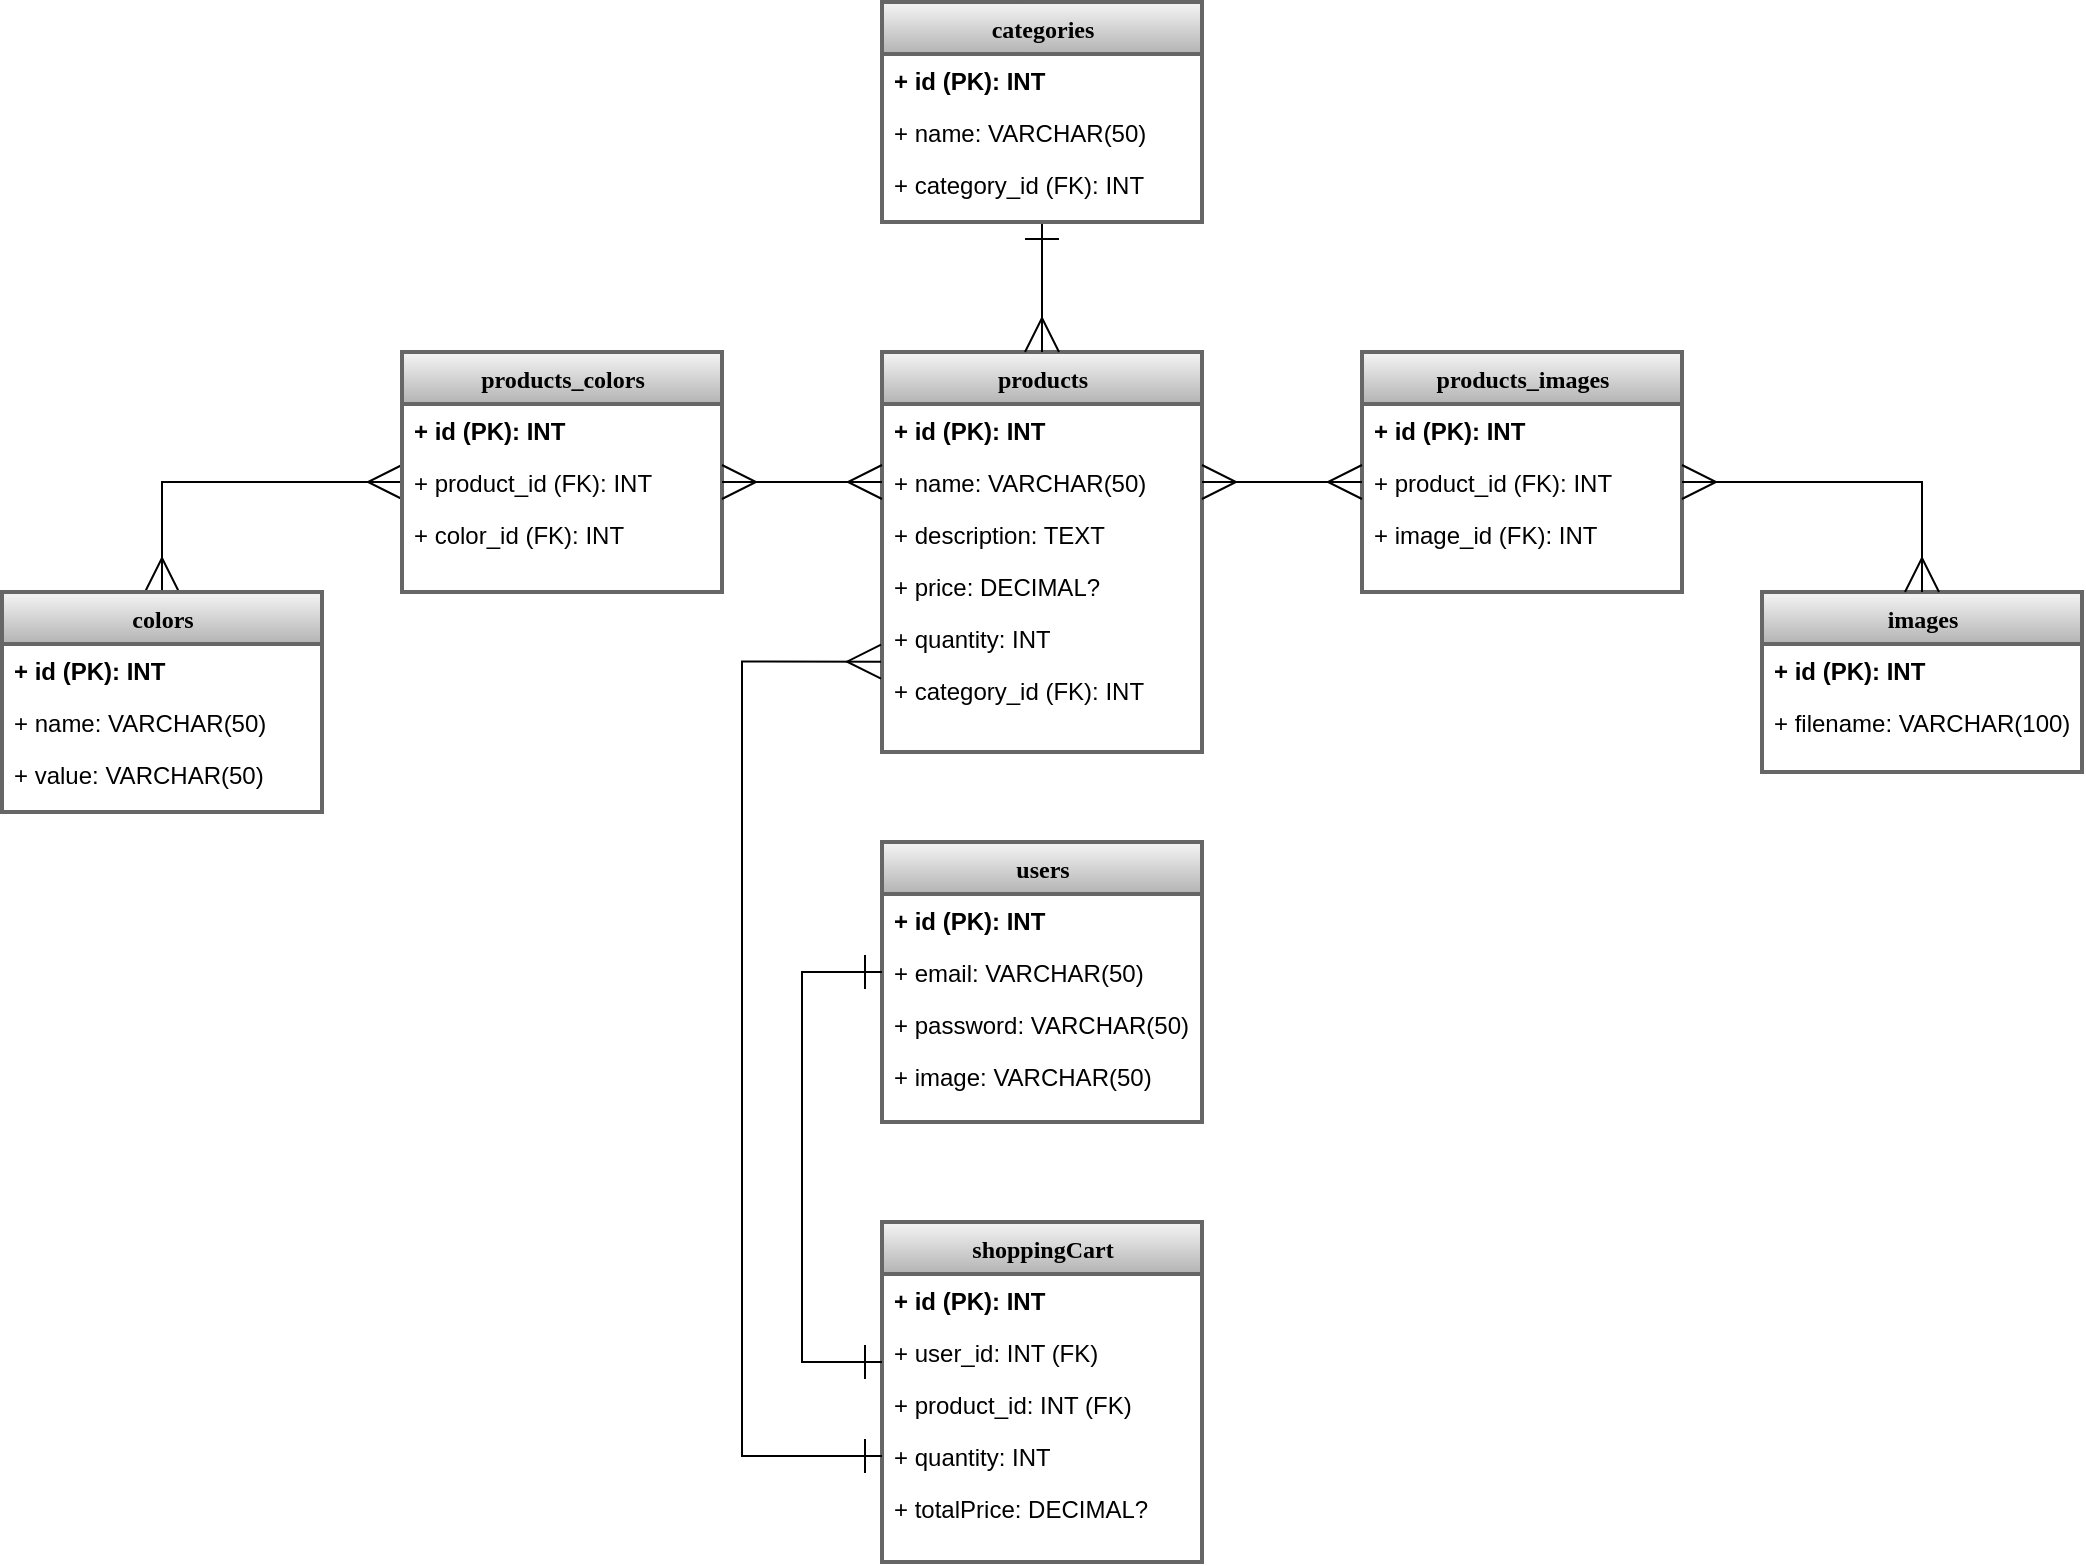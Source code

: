 <mxfile version="14.9.5" type="github">
  <diagram name="Page-1" id="9f46799a-70d6-7492-0946-bef42562c5a5">
    <mxGraphModel dx="1736" dy="900" grid="1" gridSize="10" guides="1" tooltips="1" connect="1" arrows="1" fold="1" page="1" pageScale="1" pageWidth="1100" pageHeight="850" background="none" math="0" shadow="0">
      <root>
        <mxCell id="0" />
        <mxCell id="1" parent="0" />
        <mxCell id="78961159f06e98e8-56" value="products" style="swimlane;html=1;fontStyle=1;align=center;verticalAlign=top;childLayout=stackLayout;horizontal=1;startSize=26;horizontalStack=0;resizeParent=1;resizeLast=0;collapsible=1;marginBottom=0;swimlaneFillColor=#ffffff;rounded=0;shadow=0;comic=0;labelBackgroundColor=none;strokeWidth=2;fontFamily=Verdana;fontSize=12;fillColor=#f5f5f5;gradientColor=#b3b3b3;strokeColor=#666666;" parent="1" vertex="1">
          <mxGeometry x="470" y="195" width="160" height="200" as="geometry" />
        </mxCell>
        <mxCell id="78961159f06e98e8-57" value="+ id (PK): INT" style="text;strokeColor=none;fillColor=none;align=left;verticalAlign=top;spacingLeft=4;spacingRight=4;overflow=hidden;rotatable=0;points=[[0,0.5],[1,0.5]];portConstraint=eastwest;fontStyle=1;rounded=0;glass=0;labelBackgroundColor=none;labelBorderColor=none;whiteSpace=wrap;html=1;fontSize=12;" parent="78961159f06e98e8-56" vertex="1">
          <mxGeometry y="26" width="160" height="26" as="geometry" />
        </mxCell>
        <mxCell id="78961159f06e98e8-58" value="+ name: VARCHAR(50)" style="text;html=1;strokeColor=none;fillColor=none;align=left;verticalAlign=top;spacingLeft=4;spacingRight=4;whiteSpace=wrap;overflow=hidden;rotatable=0;points=[[0,0.5],[1,0.5]];portConstraint=eastwest;" parent="78961159f06e98e8-56" vertex="1">
          <mxGeometry y="52" width="160" height="26" as="geometry" />
        </mxCell>
        <mxCell id="78961159f06e98e8-59" value="+ description: TEXT" style="text;html=1;strokeColor=none;fillColor=none;align=left;verticalAlign=top;spacingLeft=4;spacingRight=4;whiteSpace=wrap;overflow=hidden;rotatable=0;points=[[0,0.5],[1,0.5]];portConstraint=eastwest;" parent="78961159f06e98e8-56" vertex="1">
          <mxGeometry y="78" width="160" height="26" as="geometry" />
        </mxCell>
        <mxCell id="78961159f06e98e8-62" value="+ price: DECIMAL?" style="text;html=1;strokeColor=none;fillColor=none;align=left;verticalAlign=top;spacingLeft=4;spacingRight=4;whiteSpace=wrap;overflow=hidden;rotatable=0;points=[[0,0.5],[1,0.5]];portConstraint=eastwest;" parent="78961159f06e98e8-56" vertex="1">
          <mxGeometry y="104" width="160" height="26" as="geometry" />
        </mxCell>
        <mxCell id="78961159f06e98e8-63" value="+ quantity: INT" style="text;html=1;strokeColor=none;fillColor=none;align=left;verticalAlign=top;spacingLeft=4;spacingRight=4;whiteSpace=wrap;overflow=hidden;rotatable=0;points=[[0,0.5],[1,0.5]];portConstraint=eastwest;" parent="78961159f06e98e8-56" vertex="1">
          <mxGeometry y="130" width="160" height="26" as="geometry" />
        </mxCell>
        <mxCell id="0fwKTMIDOvKyiWNg7RYB-1" value="+ category_id (FK): INT" style="text;html=1;strokeColor=none;fillColor=none;align=left;verticalAlign=top;spacingLeft=4;spacingRight=4;whiteSpace=wrap;overflow=hidden;rotatable=0;points=[[0,0.5],[1,0.5]];portConstraint=eastwest;" parent="78961159f06e98e8-56" vertex="1">
          <mxGeometry y="156" width="160" height="26" as="geometry" />
        </mxCell>
        <mxCell id="0fwKTMIDOvKyiWNg7RYB-34" style="edgeStyle=orthogonalEdgeStyle;rounded=0;orthogonalLoop=1;jettySize=auto;html=1;entryX=0;entryY=0.5;entryDx=0;entryDy=0;startArrow=ERmany;startFill=0;endArrow=ERmany;endFill=0;startSize=15;endSize=15;sourcePerimeterSpacing=0;targetPerimeterSpacing=0;strokeWidth=1;" parent="1" source="78961159f06e98e8-69" target="0fwKTMIDOvKyiWNg7RYB-20" edge="1">
          <mxGeometry relative="1" as="geometry" />
        </mxCell>
        <mxCell id="78961159f06e98e8-69" value="colors" style="swimlane;html=1;fontStyle=1;align=center;verticalAlign=top;childLayout=stackLayout;horizontal=1;startSize=26;horizontalStack=0;resizeParent=1;resizeLast=0;collapsible=1;marginBottom=0;swimlaneFillColor=#ffffff;rounded=0;shadow=0;comic=0;labelBackgroundColor=none;strokeWidth=2;fillColor=#f5f5f5;fontFamily=Verdana;fontSize=12;gradientColor=#b3b3b3;strokeColor=#666666;" parent="1" vertex="1">
          <mxGeometry x="30" y="315" width="160" height="110" as="geometry" />
        </mxCell>
        <mxCell id="78961159f06e98e8-71" value="+ id (PK): INT" style="text;html=1;strokeColor=none;fillColor=none;align=left;verticalAlign=top;spacingLeft=4;spacingRight=4;whiteSpace=wrap;overflow=hidden;rotatable=0;points=[[0,0.5],[1,0.5]];portConstraint=eastwest;fontStyle=1" parent="78961159f06e98e8-69" vertex="1">
          <mxGeometry y="26" width="160" height="26" as="geometry" />
        </mxCell>
        <mxCell id="78961159f06e98e8-72" value="+ name: VARCHAR(50)" style="text;html=1;strokeColor=none;fillColor=none;align=left;verticalAlign=top;spacingLeft=4;spacingRight=4;whiteSpace=wrap;overflow=hidden;rotatable=0;points=[[0,0.5],[1,0.5]];portConstraint=eastwest;" parent="78961159f06e98e8-69" vertex="1">
          <mxGeometry y="52" width="160" height="26" as="geometry" />
        </mxCell>
        <mxCell id="0fwKTMIDOvKyiWNg7RYB-36" value="+ value: VARCHAR(50)" style="text;html=1;strokeColor=none;fillColor=none;align=left;verticalAlign=top;spacingLeft=4;spacingRight=4;whiteSpace=wrap;overflow=hidden;rotatable=0;points=[[0,0.5],[1,0.5]];portConstraint=eastwest;" parent="78961159f06e98e8-69" vertex="1">
          <mxGeometry y="78" width="160" height="26" as="geometry" />
        </mxCell>
        <mxCell id="0fwKTMIDOvKyiWNg7RYB-57" style="edgeStyle=orthogonalEdgeStyle;rounded=0;orthogonalLoop=1;jettySize=auto;html=1;startArrow=ERone;startFill=0;endArrow=ERmany;endFill=0;startSize=15;endSize=15;sourcePerimeterSpacing=0;targetPerimeterSpacing=0;strokeWidth=1;entryX=0.5;entryY=0;entryDx=0;entryDy=0;" parent="1" source="78961159f06e98e8-82" target="78961159f06e98e8-56" edge="1">
          <mxGeometry relative="1" as="geometry">
            <mxPoint x="550" y="190" as="targetPoint" />
            <Array as="points" />
          </mxGeometry>
        </mxCell>
        <mxCell id="78961159f06e98e8-82" value="categories" style="swimlane;html=1;fontStyle=1;align=center;verticalAlign=top;childLayout=stackLayout;horizontal=1;startSize=26;horizontalStack=0;resizeParent=1;resizeLast=0;collapsible=1;marginBottom=0;swimlaneFillColor=#ffffff;rounded=0;shadow=0;comic=0;labelBackgroundColor=none;strokeWidth=2;fillColor=#f5f5f5;fontFamily=Verdana;fontSize=12;gradientColor=#b3b3b3;strokeColor=#666666;" parent="1" vertex="1">
          <mxGeometry x="470" y="20" width="160" height="110" as="geometry" />
        </mxCell>
        <mxCell id="78961159f06e98e8-83" value="+ id (PK): INT" style="text;html=1;strokeColor=none;fillColor=none;align=left;verticalAlign=top;spacingLeft=4;spacingRight=4;whiteSpace=wrap;overflow=hidden;rotatable=0;points=[[0,0.5],[1,0.5]];portConstraint=eastwest;fontStyle=1" parent="78961159f06e98e8-82" vertex="1">
          <mxGeometry y="26" width="160" height="26" as="geometry" />
        </mxCell>
        <mxCell id="78961159f06e98e8-84" value="+ name: VARCHAR(50)" style="text;html=1;strokeColor=none;fillColor=none;align=left;verticalAlign=top;spacingLeft=4;spacingRight=4;whiteSpace=wrap;overflow=hidden;rotatable=0;points=[[0,0.5],[1,0.5]];portConstraint=eastwest;" parent="78961159f06e98e8-82" vertex="1">
          <mxGeometry y="52" width="160" height="26" as="geometry" />
        </mxCell>
        <mxCell id="0fwKTMIDOvKyiWNg7RYB-35" value="+ category_id (FK): INT" style="text;html=1;strokeColor=none;fillColor=none;align=left;verticalAlign=top;spacingLeft=4;spacingRight=4;whiteSpace=wrap;overflow=hidden;rotatable=0;points=[[0,0.5],[1,0.5]];portConstraint=eastwest;" parent="78961159f06e98e8-82" vertex="1">
          <mxGeometry y="78" width="160" height="32" as="geometry" />
        </mxCell>
        <mxCell id="0fwKTMIDOvKyiWNg7RYB-18" value="products_colors" style="swimlane;html=1;fontStyle=1;align=center;verticalAlign=top;childLayout=stackLayout;horizontal=1;startSize=26;horizontalStack=0;resizeParent=1;resizeLast=0;collapsible=1;marginBottom=0;swimlaneFillColor=#ffffff;rounded=0;shadow=0;comic=0;labelBackgroundColor=none;strokeWidth=2;fillColor=#f5f5f5;fontFamily=Verdana;fontSize=12;gradientColor=#b3b3b3;strokeColor=#666666;" parent="1" vertex="1">
          <mxGeometry x="230" y="195" width="160" height="120" as="geometry" />
        </mxCell>
        <mxCell id="0fwKTMIDOvKyiWNg7RYB-19" value="+ id (PK): INT" style="text;html=1;strokeColor=none;fillColor=none;align=left;verticalAlign=top;spacingLeft=4;spacingRight=4;whiteSpace=wrap;overflow=hidden;rotatable=0;points=[[0,0.5],[1,0.5]];portConstraint=eastwest;fontStyle=1" parent="0fwKTMIDOvKyiWNg7RYB-18" vertex="1">
          <mxGeometry y="26" width="160" height="26" as="geometry" />
        </mxCell>
        <mxCell id="0fwKTMIDOvKyiWNg7RYB-20" value="+ product_id (FK): INT" style="text;html=1;strokeColor=none;fillColor=none;align=left;verticalAlign=top;spacingLeft=4;spacingRight=4;whiteSpace=wrap;overflow=hidden;rotatable=0;points=[[0,0.5],[1,0.5]];portConstraint=eastwest;" parent="0fwKTMIDOvKyiWNg7RYB-18" vertex="1">
          <mxGeometry y="52" width="160" height="26" as="geometry" />
        </mxCell>
        <mxCell id="0fwKTMIDOvKyiWNg7RYB-22" value="+ color_id (FK): INT" style="text;html=1;strokeColor=none;fillColor=none;align=left;verticalAlign=top;spacingLeft=4;spacingRight=4;whiteSpace=wrap;overflow=hidden;rotatable=0;points=[[0,0.5],[1,0.5]];portConstraint=eastwest;" parent="0fwKTMIDOvKyiWNg7RYB-18" vertex="1">
          <mxGeometry y="78" width="160" height="26" as="geometry" />
        </mxCell>
        <mxCell id="0fwKTMIDOvKyiWNg7RYB-33" style="edgeStyle=orthogonalEdgeStyle;rounded=0;orthogonalLoop=1;jettySize=auto;html=1;entryX=1;entryY=0.5;entryDx=0;entryDy=0;startArrow=ERmany;startFill=0;endArrow=ERmany;endFill=0;startSize=15;endSize=15;sourcePerimeterSpacing=0;targetPerimeterSpacing=0;strokeWidth=1;" parent="1" source="78961159f06e98e8-58" target="0fwKTMIDOvKyiWNg7RYB-20" edge="1">
          <mxGeometry relative="1" as="geometry" />
        </mxCell>
        <mxCell id="0fwKTMIDOvKyiWNg7RYB-37" value="images" style="swimlane;html=1;fontStyle=1;align=center;verticalAlign=top;childLayout=stackLayout;horizontal=1;startSize=26;horizontalStack=0;resizeParent=1;resizeLast=0;collapsible=1;marginBottom=0;swimlaneFillColor=#ffffff;rounded=0;shadow=0;comic=0;labelBackgroundColor=none;strokeWidth=2;fillColor=#f5f5f5;fontFamily=Verdana;fontSize=12;gradientColor=#b3b3b3;strokeColor=#666666;" parent="1" vertex="1">
          <mxGeometry x="910" y="315" width="160" height="90" as="geometry">
            <mxRectangle x="920" y="280" width="80" height="26" as="alternateBounds" />
          </mxGeometry>
        </mxCell>
        <mxCell id="0fwKTMIDOvKyiWNg7RYB-38" value="+ id (PK): INT" style="text;html=1;strokeColor=none;fillColor=none;align=left;verticalAlign=top;spacingLeft=4;spacingRight=4;whiteSpace=wrap;overflow=hidden;rotatable=0;points=[[0,0.5],[1,0.5]];portConstraint=eastwest;fontStyle=1" parent="0fwKTMIDOvKyiWNg7RYB-37" vertex="1">
          <mxGeometry y="26" width="160" height="26" as="geometry" />
        </mxCell>
        <mxCell id="0fwKTMIDOvKyiWNg7RYB-39" value="+ filename: VARCHAR(100)" style="text;html=1;strokeColor=none;fillColor=none;align=left;verticalAlign=top;spacingLeft=4;spacingRight=4;whiteSpace=wrap;overflow=hidden;rotatable=0;points=[[0,0.5],[1,0.5]];portConstraint=eastwest;" parent="0fwKTMIDOvKyiWNg7RYB-37" vertex="1">
          <mxGeometry y="52" width="160" height="26" as="geometry" />
        </mxCell>
        <mxCell id="0fwKTMIDOvKyiWNg7RYB-41" value="products_images" style="swimlane;html=1;fontStyle=1;align=center;verticalAlign=top;childLayout=stackLayout;horizontal=1;startSize=26;horizontalStack=0;resizeParent=1;resizeLast=0;collapsible=1;marginBottom=0;swimlaneFillColor=#ffffff;rounded=0;shadow=0;comic=0;labelBackgroundColor=none;strokeWidth=2;fillColor=#f5f5f5;fontFamily=Verdana;fontSize=12;gradientColor=#b3b3b3;strokeColor=#666666;" parent="1" vertex="1">
          <mxGeometry x="710" y="195" width="160" height="120" as="geometry" />
        </mxCell>
        <mxCell id="0fwKTMIDOvKyiWNg7RYB-42" value="+ id (PK): INT" style="text;html=1;strokeColor=none;fillColor=none;align=left;verticalAlign=top;spacingLeft=4;spacingRight=4;whiteSpace=wrap;overflow=hidden;rotatable=0;points=[[0,0.5],[1,0.5]];portConstraint=eastwest;fontStyle=1" parent="0fwKTMIDOvKyiWNg7RYB-41" vertex="1">
          <mxGeometry y="26" width="160" height="26" as="geometry" />
        </mxCell>
        <mxCell id="0fwKTMIDOvKyiWNg7RYB-43" value="+ product_id (FK): INT" style="text;html=1;strokeColor=none;fillColor=none;align=left;verticalAlign=top;spacingLeft=4;spacingRight=4;whiteSpace=wrap;overflow=hidden;rotatable=0;points=[[0,0.5],[1,0.5]];portConstraint=eastwest;" parent="0fwKTMIDOvKyiWNg7RYB-41" vertex="1">
          <mxGeometry y="52" width="160" height="26" as="geometry" />
        </mxCell>
        <mxCell id="0fwKTMIDOvKyiWNg7RYB-44" value="+ image_id (FK): INT" style="text;html=1;strokeColor=none;fillColor=none;align=left;verticalAlign=top;spacingLeft=4;spacingRight=4;whiteSpace=wrap;overflow=hidden;rotatable=0;points=[[0,0.5],[1,0.5]];portConstraint=eastwest;" parent="0fwKTMIDOvKyiWNg7RYB-41" vertex="1">
          <mxGeometry y="78" width="160" height="26" as="geometry" />
        </mxCell>
        <mxCell id="0fwKTMIDOvKyiWNg7RYB-55" style="edgeStyle=orthogonalEdgeStyle;rounded=0;orthogonalLoop=1;jettySize=auto;html=1;entryX=1;entryY=0.5;entryDx=0;entryDy=0;startArrow=ERmany;startFill=0;endArrow=ERmany;endFill=0;startSize=15;endSize=15;sourcePerimeterSpacing=0;targetPerimeterSpacing=0;strokeWidth=1;" parent="1" source="0fwKTMIDOvKyiWNg7RYB-43" target="78961159f06e98e8-58" edge="1">
          <mxGeometry relative="1" as="geometry" />
        </mxCell>
        <mxCell id="0fwKTMIDOvKyiWNg7RYB-56" style="edgeStyle=orthogonalEdgeStyle;rounded=0;orthogonalLoop=1;jettySize=auto;html=1;entryX=0.5;entryY=0;entryDx=0;entryDy=0;startArrow=ERmany;startFill=0;endArrow=ERmany;endFill=0;startSize=15;endSize=15;sourcePerimeterSpacing=0;targetPerimeterSpacing=0;strokeWidth=1;" parent="1" source="0fwKTMIDOvKyiWNg7RYB-43" target="0fwKTMIDOvKyiWNg7RYB-37" edge="1">
          <mxGeometry relative="1" as="geometry" />
        </mxCell>
        <mxCell id="0fwKTMIDOvKyiWNg7RYB-59" value="users" style="swimlane;html=1;fontStyle=1;align=center;verticalAlign=top;childLayout=stackLayout;horizontal=1;startSize=26;horizontalStack=0;resizeParent=1;resizeLast=0;collapsible=1;marginBottom=0;swimlaneFillColor=#ffffff;rounded=0;shadow=0;comic=0;labelBackgroundColor=none;strokeWidth=2;fontFamily=Verdana;fontSize=12;fillColor=#f5f5f5;gradientColor=#b3b3b3;strokeColor=#666666;" parent="1" vertex="1">
          <mxGeometry x="470" y="440" width="160" height="140" as="geometry" />
        </mxCell>
        <mxCell id="0fwKTMIDOvKyiWNg7RYB-60" value="+ id (PK): INT" style="text;strokeColor=none;fillColor=none;align=left;verticalAlign=top;spacingLeft=4;spacingRight=4;overflow=hidden;rotatable=0;points=[[0,0.5],[1,0.5]];portConstraint=eastwest;fontStyle=1;rounded=0;glass=0;labelBackgroundColor=none;labelBorderColor=none;whiteSpace=wrap;html=1;fontSize=12;" parent="0fwKTMIDOvKyiWNg7RYB-59" vertex="1">
          <mxGeometry y="26" width="160" height="26" as="geometry" />
        </mxCell>
        <mxCell id="0fwKTMIDOvKyiWNg7RYB-61" value="+ email: VARCHAR(50)" style="text;html=1;strokeColor=none;fillColor=none;align=left;verticalAlign=top;spacingLeft=4;spacingRight=4;whiteSpace=wrap;overflow=hidden;rotatable=0;points=[[0,0.5],[1,0.5]];portConstraint=eastwest;" parent="0fwKTMIDOvKyiWNg7RYB-59" vertex="1">
          <mxGeometry y="52" width="160" height="26" as="geometry" />
        </mxCell>
        <mxCell id="0fwKTMIDOvKyiWNg7RYB-62" value="+ password: VARCHAR(50)" style="text;html=1;strokeColor=none;fillColor=none;align=left;verticalAlign=top;spacingLeft=4;spacingRight=4;whiteSpace=wrap;overflow=hidden;rotatable=0;points=[[0,0.5],[1,0.5]];portConstraint=eastwest;" parent="0fwKTMIDOvKyiWNg7RYB-59" vertex="1">
          <mxGeometry y="78" width="160" height="26" as="geometry" />
        </mxCell>
        <mxCell id="0fwKTMIDOvKyiWNg7RYB-63" value="+ image: VARCHAR(50)" style="text;html=1;strokeColor=none;fillColor=none;align=left;verticalAlign=top;spacingLeft=4;spacingRight=4;whiteSpace=wrap;overflow=hidden;rotatable=0;points=[[0,0.5],[1,0.5]];portConstraint=eastwest;" parent="0fwKTMIDOvKyiWNg7RYB-59" vertex="1">
          <mxGeometry y="104" width="160" height="26" as="geometry" />
        </mxCell>
        <mxCell id="rWbn80QHrWk9fDEGnkiy-5" value="shoppingCart" style="swimlane;html=1;fontStyle=1;align=center;verticalAlign=top;childLayout=stackLayout;horizontal=1;startSize=26;horizontalStack=0;resizeParent=1;resizeLast=0;collapsible=1;marginBottom=0;swimlaneFillColor=#ffffff;rounded=0;shadow=0;comic=0;labelBackgroundColor=none;strokeWidth=2;fontFamily=Verdana;fontSize=12;fillColor=#f5f5f5;gradientColor=#b3b3b3;strokeColor=#666666;" vertex="1" parent="1">
          <mxGeometry x="470" y="630" width="160" height="170" as="geometry" />
        </mxCell>
        <mxCell id="rWbn80QHrWk9fDEGnkiy-6" value="+ id (PK): INT" style="text;strokeColor=none;fillColor=none;align=left;verticalAlign=top;spacingLeft=4;spacingRight=4;overflow=hidden;rotatable=0;points=[[0,0.5],[1,0.5]];portConstraint=eastwest;fontStyle=1;rounded=0;glass=0;labelBackgroundColor=none;labelBorderColor=none;whiteSpace=wrap;html=1;fontSize=12;" vertex="1" parent="rWbn80QHrWk9fDEGnkiy-5">
          <mxGeometry y="26" width="160" height="26" as="geometry" />
        </mxCell>
        <mxCell id="rWbn80QHrWk9fDEGnkiy-7" value="+ user_id: INT (FK)" style="text;html=1;strokeColor=none;fillColor=none;align=left;verticalAlign=top;spacingLeft=4;spacingRight=4;whiteSpace=wrap;overflow=hidden;rotatable=0;points=[[0,0.5],[1,0.5]];portConstraint=eastwest;" vertex="1" parent="rWbn80QHrWk9fDEGnkiy-5">
          <mxGeometry y="52" width="160" height="26" as="geometry" />
        </mxCell>
        <mxCell id="rWbn80QHrWk9fDEGnkiy-8" value="+ product_id: INT (FK)" style="text;html=1;strokeColor=none;fillColor=none;align=left;verticalAlign=top;spacingLeft=4;spacingRight=4;whiteSpace=wrap;overflow=hidden;rotatable=0;points=[[0,0.5],[1,0.5]];portConstraint=eastwest;" vertex="1" parent="rWbn80QHrWk9fDEGnkiy-5">
          <mxGeometry y="78" width="160" height="26" as="geometry" />
        </mxCell>
        <mxCell id="rWbn80QHrWk9fDEGnkiy-9" value="+ quantity: INT" style="text;html=1;strokeColor=none;fillColor=none;align=left;verticalAlign=top;spacingLeft=4;spacingRight=4;whiteSpace=wrap;overflow=hidden;rotatable=0;points=[[0,0.5],[1,0.5]];portConstraint=eastwest;" vertex="1" parent="rWbn80QHrWk9fDEGnkiy-5">
          <mxGeometry y="104" width="160" height="26" as="geometry" />
        </mxCell>
        <mxCell id="rWbn80QHrWk9fDEGnkiy-10" value="+ totalPrice: DECIMAL?" style="text;html=1;strokeColor=none;fillColor=none;align=left;verticalAlign=top;spacingLeft=4;spacingRight=4;whiteSpace=wrap;overflow=hidden;rotatable=0;points=[[0,0.5],[1,0.5]];portConstraint=eastwest;" vertex="1" parent="rWbn80QHrWk9fDEGnkiy-5">
          <mxGeometry y="130" width="160" height="26" as="geometry" />
        </mxCell>
        <mxCell id="rWbn80QHrWk9fDEGnkiy-11" style="edgeStyle=orthogonalEdgeStyle;rounded=0;orthogonalLoop=1;jettySize=auto;html=1;entryX=0;entryY=0.5;entryDx=0;entryDy=0;endSize=15;startSize=15;startArrow=ERone;startFill=0;endArrow=ERone;endFill=0;" edge="1" parent="1" target="0fwKTMIDOvKyiWNg7RYB-61">
          <mxGeometry relative="1" as="geometry">
            <mxPoint x="470" y="700" as="sourcePoint" />
            <Array as="points">
              <mxPoint x="470" y="700" />
              <mxPoint x="430" y="700" />
              <mxPoint x="430" y="505" />
            </Array>
          </mxGeometry>
        </mxCell>
        <mxCell id="rWbn80QHrWk9fDEGnkiy-18" style="edgeStyle=orthogonalEdgeStyle;rounded=0;orthogonalLoop=1;jettySize=auto;html=1;exitX=0;exitY=0.5;exitDx=0;exitDy=0;entryX=-0.003;entryY=-0.045;entryDx=0;entryDy=0;entryPerimeter=0;startArrow=ERone;startFill=0;endArrow=ERmany;endFill=0;startSize=15;endSize=15;" edge="1" parent="1" source="rWbn80QHrWk9fDEGnkiy-9" target="0fwKTMIDOvKyiWNg7RYB-1">
          <mxGeometry relative="1" as="geometry">
            <Array as="points">
              <mxPoint x="400" y="747" />
              <mxPoint x="400" y="350" />
            </Array>
          </mxGeometry>
        </mxCell>
      </root>
    </mxGraphModel>
  </diagram>
</mxfile>
